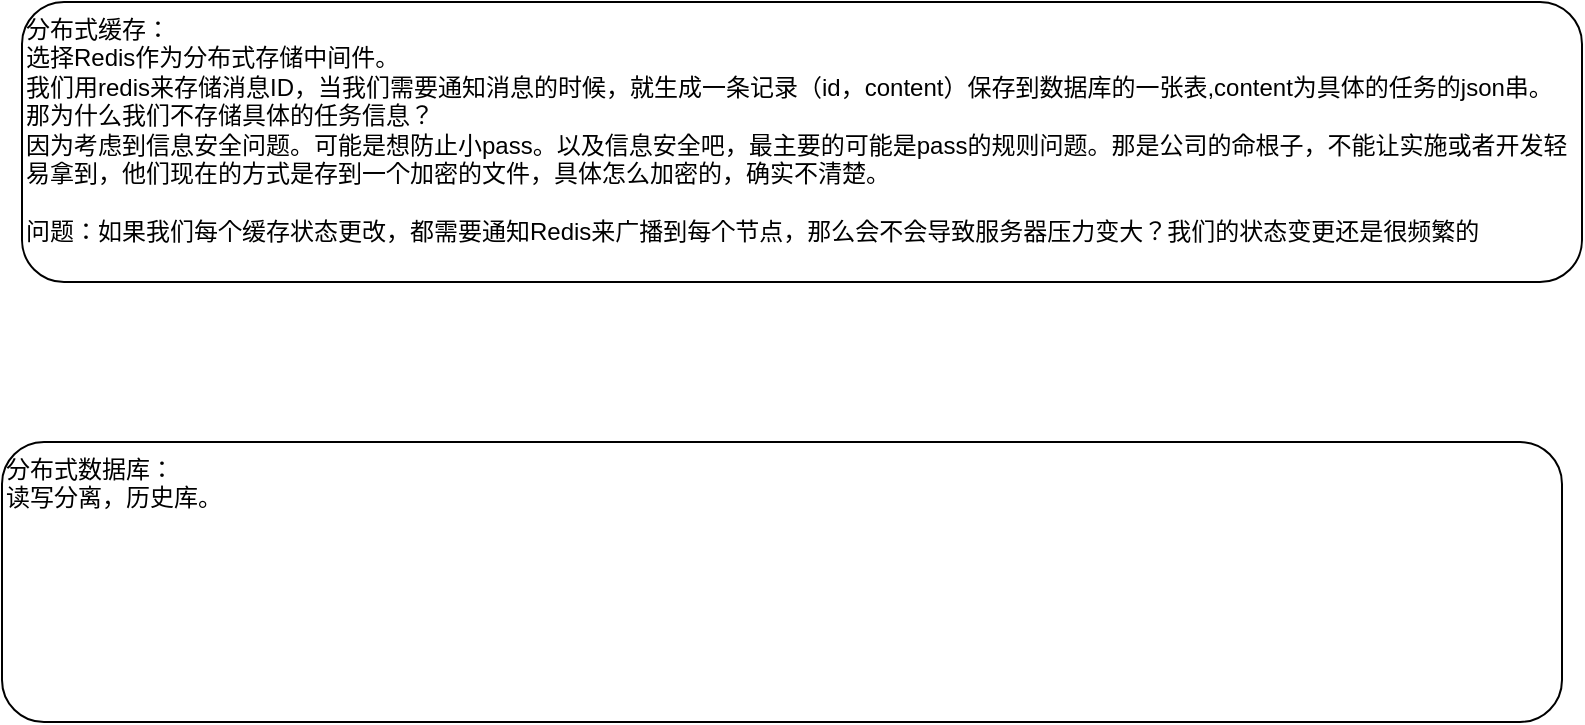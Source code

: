 <mxfile version="21.7.4" type="github">
  <diagram name="第 1 页" id="1XJYP80JxbJxhC29MnGr">
    <mxGraphModel dx="1434" dy="752" grid="1" gridSize="10" guides="1" tooltips="1" connect="1" arrows="1" fold="1" page="1" pageScale="1" pageWidth="827" pageHeight="1169" math="0" shadow="0">
      <root>
        <mxCell id="0" />
        <mxCell id="1" parent="0" />
        <mxCell id="axaWvUbI3fm5PjR0QgIP-2" value="分布式缓存：&lt;br&gt;选择Redis作为分布式存储中间件。&lt;br&gt;我们用redis来存储消息ID，当我们需要通知消息的时候，就生成一条记录（id，content）保存到数据库的一张表,content为具体的任务的json串。&lt;br&gt;那为什么我们不存储具体的任务信息？&lt;br&gt;因为考虑到信息安全问题。可能是想防止小pass。以及信息安全吧，最主要的可能是pass的规则问题。那是公司的命根子，不能让实施或者开发轻易拿到，他们现在的方式是存到一个加密的文件，具体怎么加密的，确实不清楚。&lt;br&gt;&lt;br&gt;问题：如果我们每个缓存状态更改，都需要通知Redis来广播到每个节点，那么会不会导致服务器压力变大？我们的状态变更还是很频繁的" style="rounded=1;whiteSpace=wrap;html=1;verticalAlign=top;align=left;" vertex="1" parent="1">
          <mxGeometry x="100" y="260" width="780" height="140" as="geometry" />
        </mxCell>
        <mxCell id="axaWvUbI3fm5PjR0QgIP-3" value="分布式数据库：&lt;br&gt;读写分离，历史库。" style="rounded=1;whiteSpace=wrap;html=1;verticalAlign=top;align=left;" vertex="1" parent="1">
          <mxGeometry x="90" y="480" width="780" height="140" as="geometry" />
        </mxCell>
      </root>
    </mxGraphModel>
  </diagram>
</mxfile>
